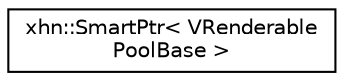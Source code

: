 digraph "Graphical Class Hierarchy"
{
  edge [fontname="Helvetica",fontsize="10",labelfontname="Helvetica",labelfontsize="10"];
  node [fontname="Helvetica",fontsize="10",shape=record];
  rankdir="LR";
  Node1 [label="xhn::SmartPtr\< VRenderable\lPoolBase \>",height=0.2,width=0.4,color="black", fillcolor="white", style="filled",URL="$classxhn_1_1_smart_ptr.html"];
}

